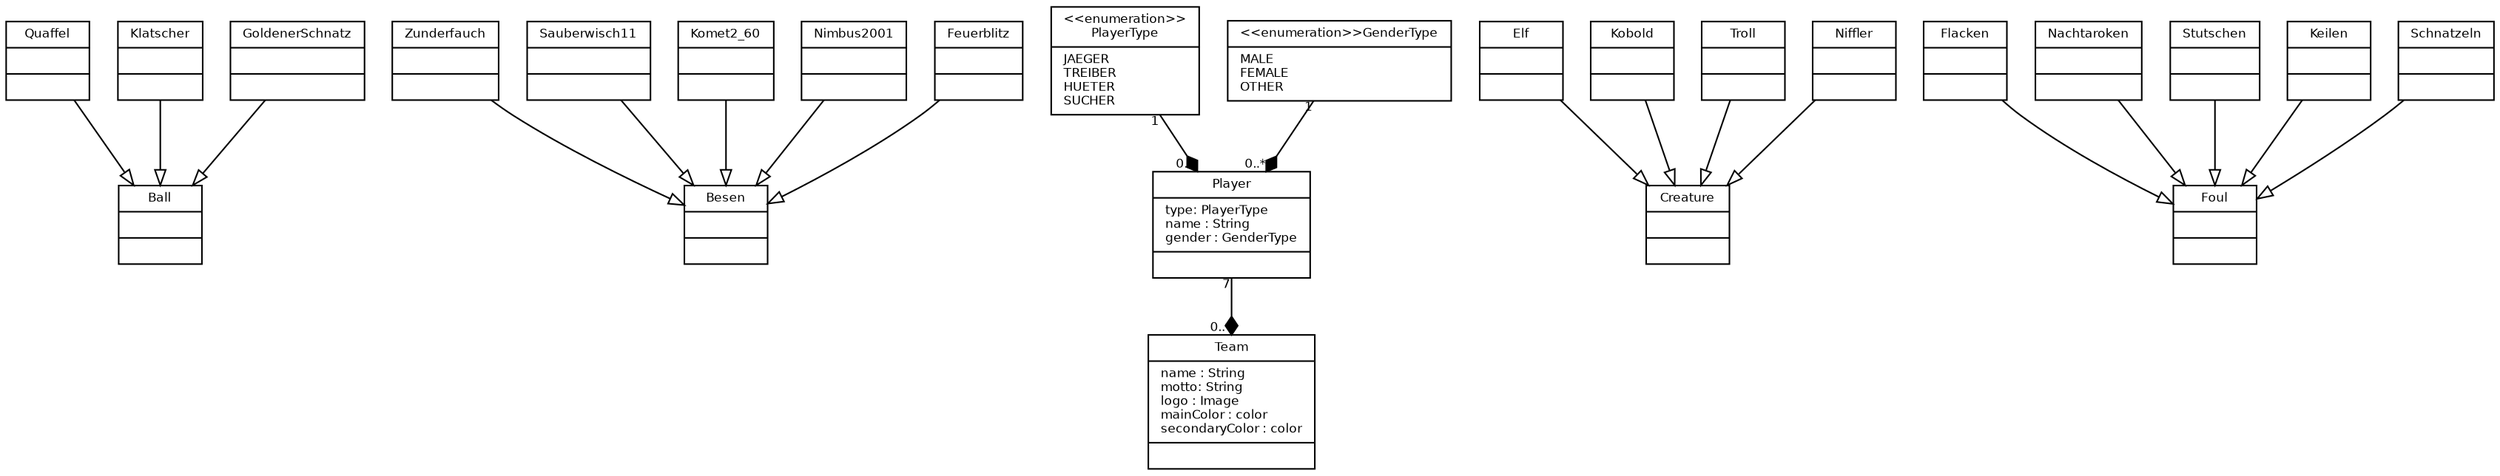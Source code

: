 digraph G {
    fontname = "Bitstream Vera Sans"
    fontsize = 8

    node [
        fontname = "Bitstream Vera Sans"
        fontsize = 8
        shape = "record"
    ]

    edge [
        fontname = "Bitstream Vera Sans"
        fontsize = 8
        arrowhead = "onormal"
    ]

    Ball [
        label = "{Ball||}"
    ]

    Quaffel [
        label = "{Quaffel||}"
    ]
    Klatscher [
        label = "{Klatscher||}"
    ]
    GoldenerSchnatz [
        label = "{GoldenerSchnatz||}"
    ]

    Quaffel -> Ball
    Klatscher -> Ball
    GoldenerSchnatz -> Ball


    Besen [
        label = "{Besen||}"
    ]

    Zunderfauch [
        label = "{Zunderfauch||}"
    ]

    Sauberwisch11 [
        label = "{Sauberwisch11||}"
    ]

    Komet2_60 [
        label = "{Komet2_60||}"
    ]

    Nimbus2001 [
        label = "{Nimbus2001||}"
    ]

    Feuerblitz [
        label = "{Feuerblitz||}"
    ]

    Zunderfauch -> Besen
    Sauberwisch11 -> Besen
    Komet2_60 -> Besen
    Nimbus2001 -> Besen
    Feuerblitz -> Besen

    Team [
        label = "{Team|name : String\lmotto: String\llogo : Image\lmainColor : color\lsecondaryColor : color\l|}"
    ]

    Player [
        label = "{Player|type: PlayerType\lname : String\lgender : GenderType\l|}"
    ]

    PlayerType [
        label = "{\<\<enumeration\>\>\nPlayerType|JAEGER\lTREIBER\lHUETER\lSUCHER\l}"
    ]

    GenderType [
        label = "{\<\<enumeration\>\>GenderType|MALE\lFEMALE\lOTHER\l}"
    ]

    Player -> Team [
        arrowhead = "diamond"
        headlabel = "0..*"
        taillabel = "7"
    ]
    PlayerType -> Player [
        arrowhead = "diamond"
        headlabel = "0..*"
        taillabel = "1"
    ]
    GenderType -> Player [
        arrowhead = "diamond"
        headlabel = "0..*"
        taillabel = "1"
    ]

    Creature [
        label = "{Creature||}"
    ]

    Elf [
        label = "{Elf||}"
    ]

    Kobold [
        label = "{Kobold||}"
    ]

    Troll [
        label = "{Troll||}"
    ]

    Niffler [
        label = "{Niffler||}"
    ]

    Elf -> Creature
    Kobold -> Creature
    Troll -> Creature
    Niffler -> Creature

    Foul [
        label = "{Foul||}"
    ]

    Flacken [
        label = "{Flacken||}"
    ]

    Nachtaroken [
        label = "{Nachtaroken||}"
    ]

    Stutschen [
        label = "{Stutschen||}"
    ]

    Keilen [
        label = "{Keilen||}"
    ]

    Schnatzeln [
        label = "{Schnatzeln||}"
    ]

    Flacken -> Foul
    Nachtaroken -> Foul
    Stutschen -> Foul
    Keilen -> Foul
    Schnatzeln -> Foul
}    

